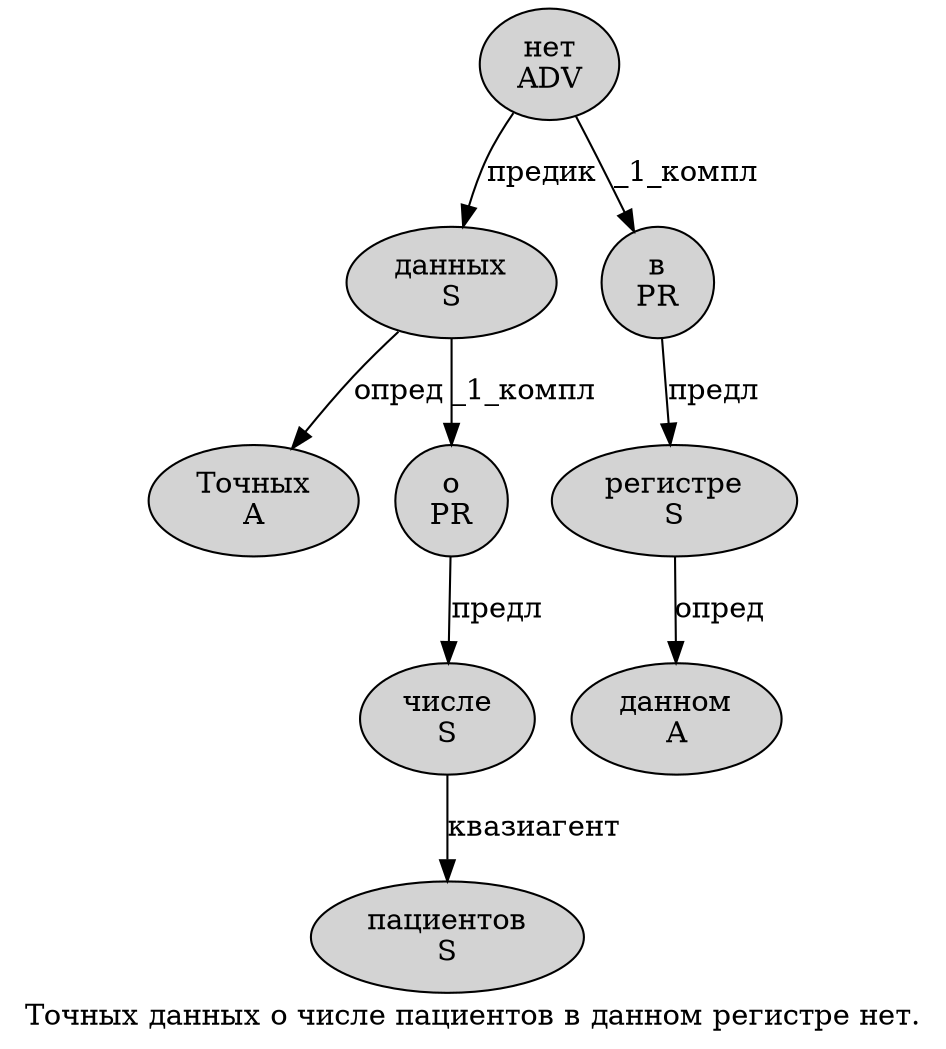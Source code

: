 digraph SENTENCE_499 {
	graph [label="Точных данных о числе пациентов в данном регистре нет."]
	node [style=filled]
		0 [label="Точных
A" color="" fillcolor=lightgray penwidth=1 shape=ellipse]
		1 [label="данных
S" color="" fillcolor=lightgray penwidth=1 shape=ellipse]
		2 [label="о
PR" color="" fillcolor=lightgray penwidth=1 shape=ellipse]
		3 [label="числе
S" color="" fillcolor=lightgray penwidth=1 shape=ellipse]
		4 [label="пациентов
S" color="" fillcolor=lightgray penwidth=1 shape=ellipse]
		5 [label="в
PR" color="" fillcolor=lightgray penwidth=1 shape=ellipse]
		6 [label="данном
A" color="" fillcolor=lightgray penwidth=1 shape=ellipse]
		7 [label="регистре
S" color="" fillcolor=lightgray penwidth=1 shape=ellipse]
		8 [label="нет
ADV" color="" fillcolor=lightgray penwidth=1 shape=ellipse]
			1 -> 0 [label="опред"]
			1 -> 2 [label="_1_компл"]
			2 -> 3 [label="предл"]
			7 -> 6 [label="опред"]
			5 -> 7 [label="предл"]
			3 -> 4 [label="квазиагент"]
			8 -> 1 [label="предик"]
			8 -> 5 [label="_1_компл"]
}